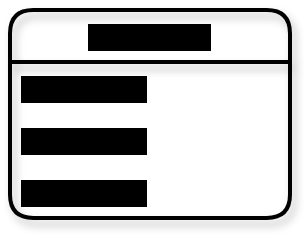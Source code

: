 <mxfile version="20.7.4" type="device" pages="2"><diagram name="Page-1" id="c4acf3e9-155e-7222-9cf6-157b1a14988f"><mxGraphModel dx="1221" dy="671" grid="1" gridSize="10" guides="1" tooltips="1" connect="1" arrows="1" fold="1" page="1" pageScale="1" pageWidth="850" pageHeight="1100" background="none" math="0" shadow="0"><root><mxCell id="0"/><mxCell id="1" parent="0"/><mxCell id="WasqhzOvAOqQGwjSe_fU-1" value="Classname" style="swimlane;fontStyle=0;childLayout=stackLayout;horizontal=1;startSize=26;fillColor=none;horizontalStack=0;resizeParent=1;resizeParentMax=0;resizeLast=0;collapsible=1;marginBottom=0;rounded=1;shadow=1;labelBackgroundColor=#000000;strokeWidth=2;fontColor=#000000;" vertex="1" parent="1"><mxGeometry x="500" y="180" width="140" height="104" as="geometry"/></mxCell><mxCell id="WasqhzOvAOqQGwjSe_fU-2" value="+ field: type" style="text;strokeColor=none;fillColor=none;align=left;verticalAlign=top;spacingLeft=4;spacingRight=4;overflow=hidden;rotatable=0;points=[[0,0.5],[1,0.5]];portConstraint=eastwest;rounded=1;shadow=1;labelBackgroundColor=#000000;strokeWidth=2;fontColor=#000000;" vertex="1" parent="WasqhzOvAOqQGwjSe_fU-1"><mxGeometry y="26" width="140" height="26" as="geometry"/></mxCell><mxCell id="WasqhzOvAOqQGwjSe_fU-3" value="+ field: type" style="text;strokeColor=none;fillColor=none;align=left;verticalAlign=top;spacingLeft=4;spacingRight=4;overflow=hidden;rotatable=0;points=[[0,0.5],[1,0.5]];portConstraint=eastwest;rounded=1;shadow=1;labelBackgroundColor=#000000;strokeWidth=2;fontColor=#000000;" vertex="1" parent="WasqhzOvAOqQGwjSe_fU-1"><mxGeometry y="52" width="140" height="26" as="geometry"/></mxCell><mxCell id="WasqhzOvAOqQGwjSe_fU-4" value="+ field: type" style="text;strokeColor=none;fillColor=none;align=left;verticalAlign=top;spacingLeft=4;spacingRight=4;overflow=hidden;rotatable=0;points=[[0,0.5],[1,0.5]];portConstraint=eastwest;rounded=1;shadow=1;labelBackgroundColor=#000000;strokeWidth=2;fontColor=#000000;" vertex="1" parent="WasqhzOvAOqQGwjSe_fU-1"><mxGeometry y="78" width="140" height="26" as="geometry"/></mxCell></root></mxGraphModel></diagram><diagram id="nndCnoR3oDEO0KIHAx1w" name="Page-2"><mxGraphModel dx="1221" dy="1771" grid="1" gridSize="10" guides="1" tooltips="1" connect="1" arrows="1" fold="1" page="1" pageScale="1" pageWidth="850" pageHeight="1100" math="0" shadow="0"><root><mxCell id="0"/><mxCell id="1" parent="0"/><mxCell id="iZqb0aHDnkRwr0K-DFwP-5" value="Users" style="swimlane;fontStyle=1;childLayout=stackLayout;horizontal=1;startSize=26;fillColor=none;horizontalStack=0;resizeParent=1;resizeParentMax=0;resizeLast=0;collapsible=1;marginBottom=0;rounded=1;shadow=1;labelBackgroundColor=#FFFFFF;strokeWidth=2;fontColor=#000000;strokeColor=#006EAF;" vertex="1" parent="1"><mxGeometry x="60" y="290" width="190" height="210" as="geometry"/></mxCell><mxCell id="iZqb0aHDnkRwr0K-DFwP-6" value="+ id: int" style="text;strokeColor=none;fillColor=none;align=left;verticalAlign=top;spacingLeft=4;spacingRight=4;overflow=hidden;rotatable=0;points=[[0,0.5],[1,0.5]];portConstraint=eastwest;rounded=1;shadow=1;labelBackgroundColor=#FFFFFF;strokeWidth=2;fontColor=#000000;" vertex="1" parent="iZqb0aHDnkRwr0K-DFwP-5"><mxGeometry y="26" width="190" height="26" as="geometry"/></mxCell><mxCell id="iZqb0aHDnkRwr0K-DFwP-7" value="+ name: string" style="text;strokeColor=none;fillColor=none;align=left;verticalAlign=top;spacingLeft=4;spacingRight=4;overflow=hidden;rotatable=0;points=[[0,0.5],[1,0.5]];portConstraint=eastwest;rounded=1;shadow=1;labelBackgroundColor=#FFFFFF;strokeWidth=2;fontColor=#000000;" vertex="1" parent="iZqb0aHDnkRwr0K-DFwP-5"><mxGeometry y="52" width="190" height="26" as="geometry"/></mxCell><mxCell id="iZqb0aHDnkRwr0K-DFwP-8" value="+ address: string" style="text;strokeColor=none;fillColor=none;align=left;verticalAlign=top;spacingLeft=4;spacingRight=4;overflow=hidden;rotatable=0;points=[[0,0.5],[1,0.5]];portConstraint=eastwest;rounded=1;shadow=1;labelBackgroundColor=#FFFFFF;strokeWidth=2;fontColor=#000000;" vertex="1" parent="iZqb0aHDnkRwr0K-DFwP-5"><mxGeometry y="78" width="190" height="26" as="geometry"/></mxCell><mxCell id="iZqb0aHDnkRwr0K-DFwP-9" value="+ email_address: string" style="text;strokeColor=none;fillColor=none;align=left;verticalAlign=top;spacingLeft=4;spacingRight=4;overflow=hidden;rotatable=0;points=[[0,0.5],[1,0.5]];portConstraint=eastwest;rounded=1;shadow=1;labelBackgroundColor=#FFFFFF;strokeWidth=2;fontColor=#000000;" vertex="1" parent="iZqb0aHDnkRwr0K-DFwP-5"><mxGeometry y="104" width="190" height="26" as="geometry"/></mxCell><mxCell id="iZqb0aHDnkRwr0K-DFwP-10" value="+ password: string" style="text;strokeColor=none;fillColor=none;align=left;verticalAlign=top;spacingLeft=4;spacingRight=4;overflow=hidden;rotatable=0;points=[[0,0.5],[1,0.5]];portConstraint=eastwest;rounded=1;shadow=1;labelBackgroundColor=#FFFFFF;strokeWidth=2;fontColor=#000000;" vertex="1" parent="iZqb0aHDnkRwr0K-DFwP-5"><mxGeometry y="130" width="190" height="26" as="geometry"/></mxCell><mxCell id="iZqb0aHDnkRwr0K-DFwP-11" value="# login (email:striing, password:&#10;string)" style="text;strokeColor=none;fillColor=none;align=left;verticalAlign=top;spacingLeft=4;spacingRight=4;overflow=hidden;rotatable=0;points=[[0,0.5],[1,0.5]];portConstraint=eastwest;rounded=1;shadow=1;labelBackgroundColor=#FFFFFF;strokeWidth=2;fontColor=#000000;" vertex="1" parent="iZqb0aHDnkRwr0K-DFwP-5"><mxGeometry y="156" width="190" height="54" as="geometry"/></mxCell><mxCell id="iZqb0aHDnkRwr0K-DFwP-12" value="" style="endArrow=none;html=1;rounded=0;strokeWidth=2;fontColor=#000000;entryX=0.993;entryY=0.074;entryDx=0;entryDy=0;entryPerimeter=0;" edge="1" parent="iZqb0aHDnkRwr0K-DFwP-5" target="iZqb0aHDnkRwr0K-DFwP-11"><mxGeometry width="50" height="50" relative="1" as="geometry"><mxPoint y="159" as="sourcePoint"/><mxPoint x="170" y="159" as="targetPoint"/></mxGeometry></mxCell><mxCell id="iZqb0aHDnkRwr0K-DFwP-13" value="Ride" style="swimlane;fontStyle=1;childLayout=stackLayout;horizontal=1;startSize=26;fillColor=none;horizontalStack=0;resizeParent=1;resizeParentMax=0;resizeLast=0;collapsible=1;marginBottom=0;rounded=1;shadow=1;labelBackgroundColor=#FFFFFF;strokeWidth=2;fontColor=#000000;strokeColor=#006EAF;" vertex="1" parent="1"><mxGeometry x="60" width="190" height="184" as="geometry"/></mxCell><mxCell id="iZqb0aHDnkRwr0K-DFwP-14" value="+ id: int" style="text;strokeColor=none;fillColor=none;align=left;verticalAlign=top;spacingLeft=4;spacingRight=4;overflow=hidden;rotatable=0;points=[[0,0.5],[1,0.5]];portConstraint=eastwest;rounded=1;shadow=1;labelBackgroundColor=#FFFFFF;strokeWidth=2;fontColor=#000000;" vertex="1" parent="iZqb0aHDnkRwr0K-DFwP-13"><mxGeometry y="26" width="190" height="26" as="geometry"/></mxCell><mxCell id="iZqb0aHDnkRwr0K-DFwP-15" value="+ pick_up: string" style="text;strokeColor=none;fillColor=none;align=left;verticalAlign=top;spacingLeft=4;spacingRight=4;overflow=hidden;rotatable=0;points=[[0,0.5],[1,0.5]];portConstraint=eastwest;rounded=1;shadow=1;labelBackgroundColor=#FFFFFF;strokeWidth=2;fontColor=#000000;" vertex="1" parent="iZqb0aHDnkRwr0K-DFwP-13"><mxGeometry y="52" width="190" height="26" as="geometry"/></mxCell><mxCell id="iZqb0aHDnkRwr0K-DFwP-16" value="+ drop_off: string" style="text;strokeColor=none;fillColor=none;align=left;verticalAlign=top;spacingLeft=4;spacingRight=4;overflow=hidden;rotatable=0;points=[[0,0.5],[1,0.5]];portConstraint=eastwest;rounded=1;shadow=1;labelBackgroundColor=#FFFFFF;strokeWidth=2;fontColor=#000000;" vertex="1" parent="iZqb0aHDnkRwr0K-DFwP-13"><mxGeometry y="78" width="190" height="26" as="geometry"/></mxCell><mxCell id="iZqb0aHDnkRwr0K-DFwP-18" value="+ fares: float" style="text;strokeColor=none;fillColor=none;align=left;verticalAlign=top;spacingLeft=4;spacingRight=4;overflow=hidden;rotatable=0;points=[[0,0.5],[1,0.5]];portConstraint=eastwest;rounded=1;shadow=1;labelBackgroundColor=#FFFFFF;strokeWidth=2;fontColor=#000000;" vertex="1" parent="iZqb0aHDnkRwr0K-DFwP-13"><mxGeometry y="104" width="190" height="26" as="geometry"/></mxCell><mxCell id="iZqb0aHDnkRwr0K-DFwP-19" value="# request()-&gt;bool" style="text;strokeColor=none;fillColor=none;align=left;verticalAlign=top;spacingLeft=4;spacingRight=4;overflow=hidden;rotatable=0;points=[[0,0.5],[1,0.5]];portConstraint=eastwest;rounded=1;shadow=1;labelBackgroundColor=#FFFFFF;strokeWidth=2;fontColor=#000000;" vertex="1" parent="iZqb0aHDnkRwr0K-DFwP-13"><mxGeometry y="130" width="190" height="54" as="geometry"/></mxCell><mxCell id="iZqb0aHDnkRwr0K-DFwP-21" value="" style="endArrow=none;html=1;rounded=0;strokeWidth=2;fontColor=#000000;" edge="1" parent="iZqb0aHDnkRwr0K-DFwP-13"><mxGeometry width="50" height="50" relative="1" as="geometry"><mxPoint y="130" as="sourcePoint"/><mxPoint x="190" y="130" as="targetPoint"/><Array as="points"><mxPoint x="130" y="130"/></Array></mxGeometry></mxCell><mxCell id="iZqb0aHDnkRwr0K-DFwP-22" value="Payment" style="swimlane;fontStyle=1;childLayout=stackLayout;horizontal=1;startSize=26;fillColor=none;horizontalStack=0;resizeParent=1;resizeParentMax=0;resizeLast=0;collapsible=1;marginBottom=0;rounded=1;shadow=1;labelBackgroundColor=#FFFFFF;strokeWidth=2;fontColor=#000000;strokeColor=#006EAF;" vertex="1" parent="1"><mxGeometry x="360" width="190" height="132" as="geometry"/></mxCell><mxCell id="iZqb0aHDnkRwr0K-DFwP-23" value="+ id: int" style="text;strokeColor=none;fillColor=none;align=left;verticalAlign=top;spacingLeft=4;spacingRight=4;overflow=hidden;rotatable=0;points=[[0,0.5],[1,0.5]];portConstraint=eastwest;rounded=1;shadow=1;labelBackgroundColor=#FFFFFF;strokeWidth=2;fontColor=#000000;" vertex="1" parent="iZqb0aHDnkRwr0K-DFwP-22"><mxGeometry y="26" width="190" height="26" as="geometry"/></mxCell><mxCell id="iZqb0aHDnkRwr0K-DFwP-24" value="+ payment_type: string" style="text;strokeColor=none;fillColor=none;align=left;verticalAlign=top;spacingLeft=4;spacingRight=4;overflow=hidden;rotatable=0;points=[[0,0.5],[1,0.5]];portConstraint=eastwest;rounded=1;shadow=1;labelBackgroundColor=#FFFFFF;strokeWidth=2;fontColor=#000000;" vertex="1" parent="iZqb0aHDnkRwr0K-DFwP-22"><mxGeometry y="52" width="190" height="26" as="geometry"/></mxCell><mxCell id="iZqb0aHDnkRwr0K-DFwP-27" value="# request()-&gt;bool" style="text;strokeColor=none;fillColor=none;align=left;verticalAlign=top;spacingLeft=4;spacingRight=4;overflow=hidden;rotatable=0;points=[[0,0.5],[1,0.5]];portConstraint=eastwest;rounded=1;shadow=1;labelBackgroundColor=#FFFFFF;strokeWidth=2;fontColor=#000000;" vertex="1" parent="iZqb0aHDnkRwr0K-DFwP-22"><mxGeometry y="78" width="190" height="54" as="geometry"/></mxCell><mxCell id="iZqb0aHDnkRwr0K-DFwP-29" value="" style="endArrow=none;html=1;rounded=0;strokeWidth=2;fontColor=#000000;exitX=0.013;exitY=0.033;exitDx=0;exitDy=0;exitPerimeter=0;entryX=1.005;entryY=0.033;entryDx=0;entryDy=0;entryPerimeter=0;" edge="1" parent="iZqb0aHDnkRwr0K-DFwP-22" source="iZqb0aHDnkRwr0K-DFwP-27" target="iZqb0aHDnkRwr0K-DFwP-27"><mxGeometry width="50" height="50" relative="1" as="geometry"><mxPoint x="-10" y="250" as="sourcePoint"/><mxPoint x="40" y="200" as="targetPoint"/></mxGeometry></mxCell><mxCell id="iZqb0aHDnkRwr0K-DFwP-30" value="KYC" style="swimlane;fontStyle=1;childLayout=stackLayout;horizontal=1;startSize=26;fillColor=none;horizontalStack=0;resizeParent=1;resizeParentMax=0;resizeLast=0;collapsible=1;marginBottom=0;rounded=1;shadow=1;labelBackgroundColor=#FFFFFF;strokeWidth=2;fontColor=#000000;strokeColor=#006EAF;" vertex="1" parent="1"><mxGeometry x="360" y="310" width="190" height="182" as="geometry"/></mxCell><mxCell id="iZqb0aHDnkRwr0K-DFwP-31" value="+ id: int" style="text;strokeColor=none;fillColor=none;align=left;verticalAlign=top;spacingLeft=4;spacingRight=4;overflow=hidden;rotatable=0;points=[[0,0.5],[1,0.5]];portConstraint=eastwest;rounded=1;shadow=1;labelBackgroundColor=#FFFFFF;strokeWidth=2;fontColor=#000000;" vertex="1" parent="iZqb0aHDnkRwr0K-DFwP-30"><mxGeometry y="26" width="190" height="26" as="geometry"/></mxCell><mxCell id="iZqb0aHDnkRwr0K-DFwP-32" value="+ name: string" style="text;strokeColor=none;fillColor=none;align=left;verticalAlign=top;spacingLeft=4;spacingRight=4;overflow=hidden;rotatable=0;points=[[0,0.5],[1,0.5]];portConstraint=eastwest;rounded=1;shadow=1;labelBackgroundColor=#FFFFFF;strokeWidth=2;fontColor=#000000;" vertex="1" parent="iZqb0aHDnkRwr0K-DFwP-30"><mxGeometry y="52" width="190" height="26" as="geometry"/></mxCell><mxCell id="iZqb0aHDnkRwr0K-DFwP-37" value="+ address: string" style="text;strokeColor=none;fillColor=none;align=left;verticalAlign=top;spacingLeft=4;spacingRight=4;overflow=hidden;rotatable=0;points=[[0,0.5],[1,0.5]];portConstraint=eastwest;rounded=1;shadow=1;labelBackgroundColor=#FFFFFF;strokeWidth=2;fontColor=#000000;" vertex="1" parent="iZqb0aHDnkRwr0K-DFwP-30"><mxGeometry y="78" width="190" height="26" as="geometry"/></mxCell><mxCell id="iZqb0aHDnkRwr0K-DFwP-38" value="+ email_address: string" style="text;strokeColor=none;fillColor=none;align=left;verticalAlign=top;spacingLeft=4;spacingRight=4;overflow=hidden;rotatable=0;points=[[0,0.5],[1,0.5]];portConstraint=eastwest;rounded=1;shadow=1;labelBackgroundColor=#FFFFFF;strokeWidth=2;fontColor=#000000;" vertex="1" parent="iZqb0aHDnkRwr0K-DFwP-30"><mxGeometry y="104" width="190" height="26" as="geometry"/></mxCell><mxCell id="iZqb0aHDnkRwr0K-DFwP-39" value="+ phone_number: integer" style="text;strokeColor=none;fillColor=none;align=left;verticalAlign=top;spacingLeft=4;spacingRight=4;overflow=hidden;rotatable=0;points=[[0,0.5],[1,0.5]];portConstraint=eastwest;rounded=1;shadow=1;labelBackgroundColor=#FFFFFF;strokeWidth=2;fontColor=#000000;" vertex="1" parent="iZqb0aHDnkRwr0K-DFwP-30"><mxGeometry y="130" width="190" height="26" as="geometry"/></mxCell><mxCell id="iZqb0aHDnkRwr0K-DFwP-40" value="+ driving_license: string" style="text;strokeColor=none;fillColor=none;align=left;verticalAlign=top;spacingLeft=4;spacingRight=4;overflow=hidden;rotatable=0;points=[[0,0.5],[1,0.5]];portConstraint=eastwest;rounded=1;shadow=1;labelBackgroundColor=#FFFFFF;strokeWidth=2;fontColor=#000000;" vertex="1" parent="iZqb0aHDnkRwr0K-DFwP-30"><mxGeometry y="156" width="190" height="26" as="geometry"/></mxCell><mxCell id="iZqb0aHDnkRwr0K-DFwP-42" value="Rating" style="swimlane;fontStyle=1;childLayout=stackLayout;horizontal=1;startSize=26;fillColor=none;horizontalStack=0;resizeParent=1;resizeParentMax=0;resizeLast=0;collapsible=1;marginBottom=0;rounded=1;shadow=1;labelBackgroundColor=#FFFFFF;strokeWidth=2;fontColor=#000000;strokeColor=#006EAF;" vertex="1" parent="1"><mxGeometry x="50" y="-320" width="190" height="158" as="geometry"/></mxCell><mxCell id="iZqb0aHDnkRwr0K-DFwP-43" value="+ id: int" style="text;strokeColor=none;fillColor=none;align=left;verticalAlign=top;spacingLeft=4;spacingRight=4;overflow=hidden;rotatable=0;points=[[0,0.5],[1,0.5]];portConstraint=eastwest;rounded=1;shadow=1;labelBackgroundColor=#FFFFFF;strokeWidth=2;fontColor=#000000;" vertex="1" parent="iZqb0aHDnkRwr0K-DFwP-42"><mxGeometry y="26" width="190" height="26" as="geometry"/></mxCell><mxCell id="iZqb0aHDnkRwr0K-DFwP-44" value="+ rating: float" style="text;strokeColor=none;fillColor=none;align=left;verticalAlign=top;spacingLeft=4;spacingRight=4;overflow=hidden;rotatable=0;points=[[0,0.5],[1,0.5]];portConstraint=eastwest;rounded=1;shadow=1;labelBackgroundColor=#FFFFFF;strokeWidth=2;fontColor=#000000;" vertex="1" parent="iZqb0aHDnkRwr0K-DFwP-42"><mxGeometry y="52" width="190" height="26" as="geometry"/></mxCell><mxCell id="iZqb0aHDnkRwr0K-DFwP-45" value="+ comment: string" style="text;strokeColor=none;fillColor=none;align=left;verticalAlign=top;spacingLeft=4;spacingRight=4;overflow=hidden;rotatable=0;points=[[0,0.5],[1,0.5]];portConstraint=eastwest;rounded=1;shadow=1;labelBackgroundColor=#FFFFFF;strokeWidth=2;fontColor=#000000;" vertex="1" parent="iZqb0aHDnkRwr0K-DFwP-42"><mxGeometry y="78" width="190" height="26" as="geometry"/></mxCell><mxCell id="iZqb0aHDnkRwr0K-DFwP-48" value="" style="endArrow=none;html=1;rounded=0;strokeWidth=2;fontColor=#000000;" edge="1" parent="iZqb0aHDnkRwr0K-DFwP-42"><mxGeometry width="50" height="50" relative="1" as="geometry"><mxPoint y="103" as="sourcePoint"/><mxPoint x="190" y="103" as="targetPoint"/><Array as="points"><mxPoint x="130" y="103"/></Array></mxGeometry></mxCell><mxCell id="iZqb0aHDnkRwr0K-DFwP-47" value="# leave()-&gt;bool" style="text;strokeColor=none;fillColor=none;align=left;verticalAlign=top;spacingLeft=4;spacingRight=4;overflow=hidden;rotatable=0;points=[[0,0.5],[1,0.5]];portConstraint=eastwest;rounded=1;shadow=1;labelBackgroundColor=#FFFFFF;strokeWidth=2;fontColor=#000000;" vertex="1" parent="iZqb0aHDnkRwr0K-DFwP-42"><mxGeometry y="104" width="190" height="54" as="geometry"/></mxCell></root></mxGraphModel></diagram></mxfile>